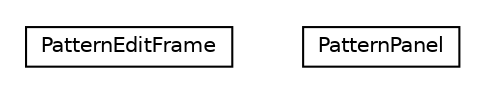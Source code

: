 #!/usr/local/bin/dot
#
# Class diagram 
# Generated by UMLGraph version R5_6-24-gf6e263 (http://www.umlgraph.org/)
#

digraph G {
	edge [fontname="Helvetica",fontsize=10,labelfontname="Helvetica",labelfontsize=10];
	node [fontname="Helvetica",fontsize=10,shape=plaintext];
	nodesep=0.25;
	ranksep=0.5;
	// org.universAAL.tools.makrorecorder.swingGUI.pattern.PatternEditFrame
	c1369647 [label=<<table title="org.universAAL.tools.makrorecorder.swingGUI.pattern.PatternEditFrame" border="0" cellborder="1" cellspacing="0" cellpadding="2" port="p" href="./PatternEditFrame.html">
		<tr><td><table border="0" cellspacing="0" cellpadding="1">
<tr><td align="center" balign="center"> PatternEditFrame </td></tr>
		</table></td></tr>
		</table>>, URL="./PatternEditFrame.html", fontname="Helvetica", fontcolor="black", fontsize=10.0];
	// org.universAAL.tools.makrorecorder.swingGUI.pattern.PatternPanel
	c1369648 [label=<<table title="org.universAAL.tools.makrorecorder.swingGUI.pattern.PatternPanel" border="0" cellborder="1" cellspacing="0" cellpadding="2" port="p" href="./PatternPanel.html">
		<tr><td><table border="0" cellspacing="0" cellpadding="1">
<tr><td align="center" balign="center"> PatternPanel </td></tr>
		</table></td></tr>
		</table>>, URL="./PatternPanel.html", fontname="Helvetica", fontcolor="black", fontsize=10.0];
}

